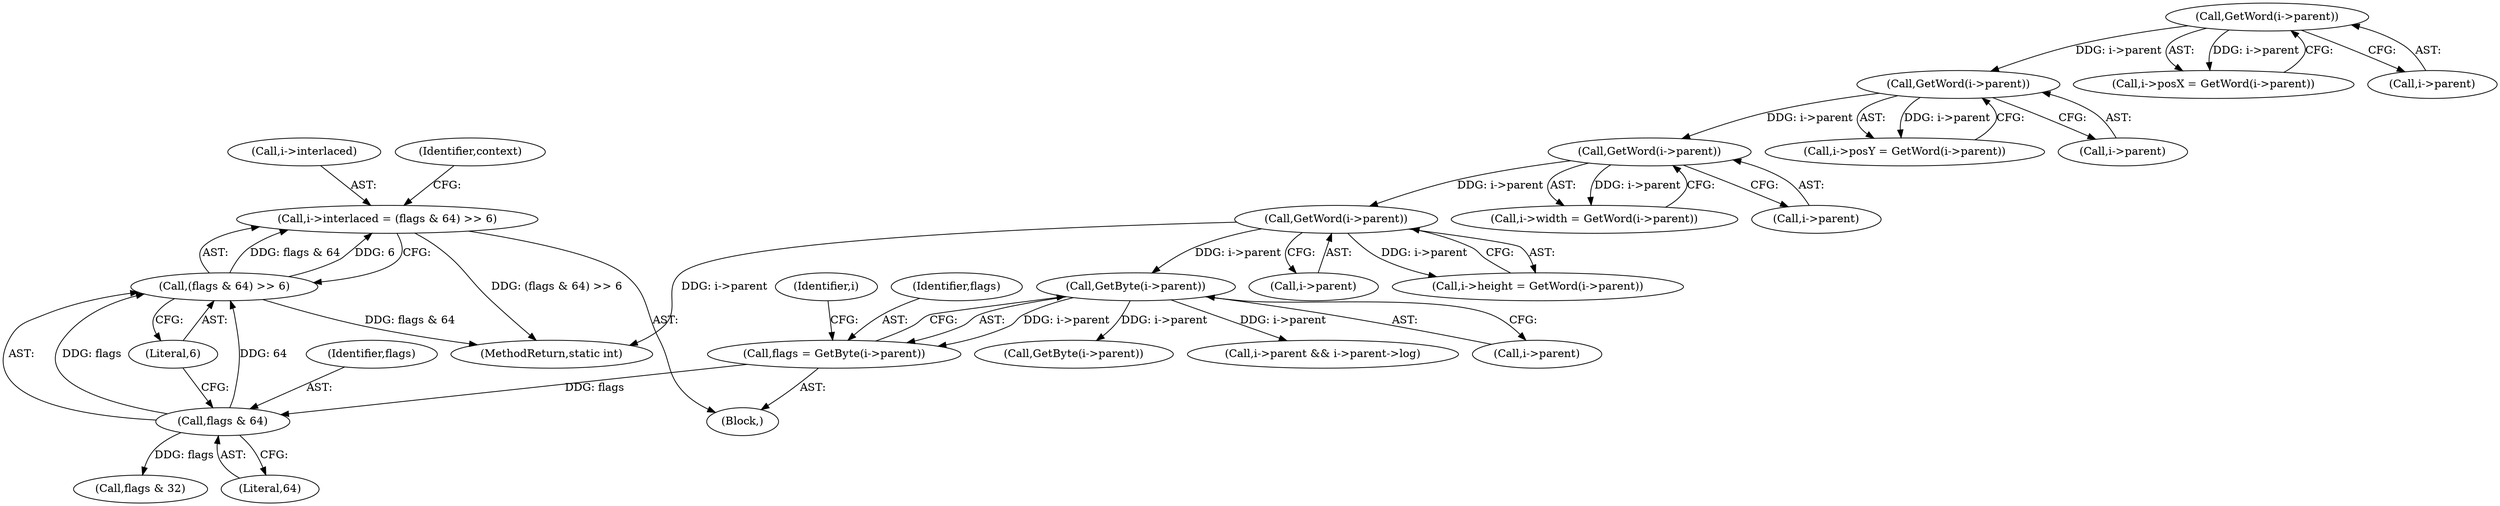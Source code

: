 digraph "0_ngiflib_cf429e0a2fe26b5f01ce0c8e9b79432e94509b6e@pointer" {
"1000382" [label="(Call,i->interlaced = (flags & 64) >> 6)"];
"1000386" [label="(Call,(flags & 64) >> 6)"];
"1000387" [label="(Call,flags & 64)"];
"1000376" [label="(Call,flags = GetByte(i->parent))"];
"1000378" [label="(Call,GetByte(i->parent))"];
"1000188" [label="(Call,GetWord(i->parent))"];
"1000180" [label="(Call,GetWord(i->parent))"];
"1000172" [label="(Call,GetWord(i->parent))"];
"1000164" [label="(Call,GetWord(i->parent))"];
"1000384" [label="(Identifier,i)"];
"1000912" [label="(MethodReturn,static int)"];
"1000180" [label="(Call,GetWord(i->parent))"];
"1000554" [label="(Call,GetByte(i->parent))"];
"1000168" [label="(Call,i->posY = GetWord(i->parent))"];
"1000387" [label="(Call,flags & 64)"];
"1000173" [label="(Call,i->parent)"];
"1000386" [label="(Call,(flags & 64) >> 6)"];
"1000129" [label="(Block,)"];
"1000176" [label="(Call,i->width = GetWord(i->parent))"];
"1000164" [label="(Call,GetWord(i->parent))"];
"1000160" [label="(Call,i->posX = GetWord(i->parent))"];
"1000383" [label="(Call,i->interlaced)"];
"1000377" [label="(Identifier,flags)"];
"1000406" [label="(Call,flags & 32)"];
"1000165" [label="(Call,i->parent)"];
"1000382" [label="(Call,i->interlaced = (flags & 64) >> 6)"];
"1000378" [label="(Call,GetByte(i->parent))"];
"1000376" [label="(Call,flags = GetByte(i->parent))"];
"1000184" [label="(Call,i->height = GetWord(i->parent))"];
"1000189" [label="(Call,i->parent)"];
"1000393" [label="(Identifier,context)"];
"1000390" [label="(Literal,6)"];
"1000388" [label="(Identifier,flags)"];
"1000188" [label="(Call,GetWord(i->parent))"];
"1000389" [label="(Literal,64)"];
"1000434" [label="(Call,i->parent && i->parent->log)"];
"1000181" [label="(Call,i->parent)"];
"1000379" [label="(Call,i->parent)"];
"1000172" [label="(Call,GetWord(i->parent))"];
"1000382" -> "1000129"  [label="AST: "];
"1000382" -> "1000386"  [label="CFG: "];
"1000383" -> "1000382"  [label="AST: "];
"1000386" -> "1000382"  [label="AST: "];
"1000393" -> "1000382"  [label="CFG: "];
"1000382" -> "1000912"  [label="DDG: (flags & 64) >> 6"];
"1000386" -> "1000382"  [label="DDG: flags & 64"];
"1000386" -> "1000382"  [label="DDG: 6"];
"1000386" -> "1000390"  [label="CFG: "];
"1000387" -> "1000386"  [label="AST: "];
"1000390" -> "1000386"  [label="AST: "];
"1000386" -> "1000912"  [label="DDG: flags & 64"];
"1000387" -> "1000386"  [label="DDG: flags"];
"1000387" -> "1000386"  [label="DDG: 64"];
"1000387" -> "1000389"  [label="CFG: "];
"1000388" -> "1000387"  [label="AST: "];
"1000389" -> "1000387"  [label="AST: "];
"1000390" -> "1000387"  [label="CFG: "];
"1000376" -> "1000387"  [label="DDG: flags"];
"1000387" -> "1000406"  [label="DDG: flags"];
"1000376" -> "1000129"  [label="AST: "];
"1000376" -> "1000378"  [label="CFG: "];
"1000377" -> "1000376"  [label="AST: "];
"1000378" -> "1000376"  [label="AST: "];
"1000384" -> "1000376"  [label="CFG: "];
"1000378" -> "1000376"  [label="DDG: i->parent"];
"1000378" -> "1000379"  [label="CFG: "];
"1000379" -> "1000378"  [label="AST: "];
"1000188" -> "1000378"  [label="DDG: i->parent"];
"1000378" -> "1000434"  [label="DDG: i->parent"];
"1000378" -> "1000554"  [label="DDG: i->parent"];
"1000188" -> "1000184"  [label="AST: "];
"1000188" -> "1000189"  [label="CFG: "];
"1000189" -> "1000188"  [label="AST: "];
"1000184" -> "1000188"  [label="CFG: "];
"1000188" -> "1000912"  [label="DDG: i->parent"];
"1000188" -> "1000184"  [label="DDG: i->parent"];
"1000180" -> "1000188"  [label="DDG: i->parent"];
"1000180" -> "1000176"  [label="AST: "];
"1000180" -> "1000181"  [label="CFG: "];
"1000181" -> "1000180"  [label="AST: "];
"1000176" -> "1000180"  [label="CFG: "];
"1000180" -> "1000176"  [label="DDG: i->parent"];
"1000172" -> "1000180"  [label="DDG: i->parent"];
"1000172" -> "1000168"  [label="AST: "];
"1000172" -> "1000173"  [label="CFG: "];
"1000173" -> "1000172"  [label="AST: "];
"1000168" -> "1000172"  [label="CFG: "];
"1000172" -> "1000168"  [label="DDG: i->parent"];
"1000164" -> "1000172"  [label="DDG: i->parent"];
"1000164" -> "1000160"  [label="AST: "];
"1000164" -> "1000165"  [label="CFG: "];
"1000165" -> "1000164"  [label="AST: "];
"1000160" -> "1000164"  [label="CFG: "];
"1000164" -> "1000160"  [label="DDG: i->parent"];
}
